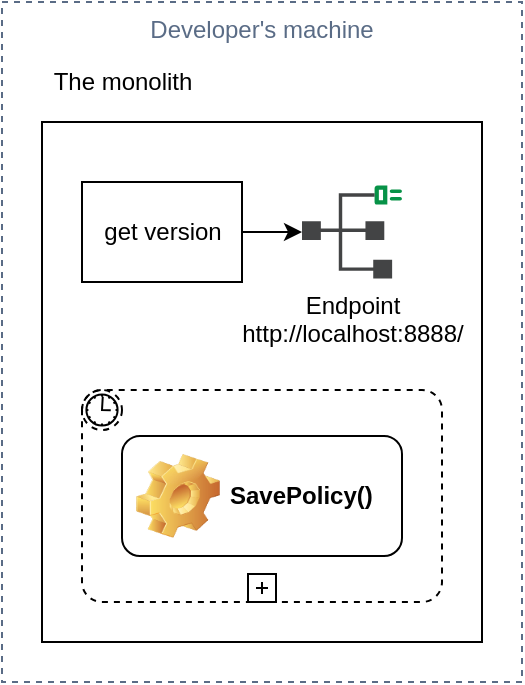 <mxfile version="14.6.13" type="device" pages="3"><diagram id="Ht1M8jgEwFfnCIfOTk4-" name="Starting Monolith"><mxGraphModel dx="946" dy="680" grid="1" gridSize="10" guides="1" tooltips="1" connect="1" arrows="1" fold="1" page="1" pageScale="1" pageWidth="1169" pageHeight="827" math="0" shadow="0"><root><mxCell id="0"/><mxCell id="1" parent="0"/><mxCell id="MAKJ2LW4ieQTWkArOCpH-10" value="Developer's machine" style="fillColor=none;strokeColor=#5A6C86;dashed=1;verticalAlign=top;fontStyle=0;fontColor=#5A6C86;" vertex="1" parent="1"><mxGeometry x="200" y="80" width="260" height="340" as="geometry"/></mxCell><mxCell id="MAKJ2LW4ieQTWkArOCpH-8" value="" style="rounded=0;whiteSpace=wrap;html=1;" vertex="1" parent="1"><mxGeometry x="220" y="140" width="220" height="260" as="geometry"/></mxCell><mxCell id="MAKJ2LW4ieQTWkArOCpH-3" value="" style="points=[[0.25,0,0],[0.5,0,0],[0.75,0,0],[1,0.25,0],[1,0.5,0],[1,0.75,0],[0.75,1,0],[0.5,1,0],[0.25,1,0],[0,0.75,0],[0,0.5,0],[0,0.25,0]];shape=mxgraph.bpmn.task;rectStyle=rounded;size=10;taskMarker=abstract;bpmnShapeType=subprocess;isLoopSub=1;outline=eventNonint;symbol=timer;" vertex="1" parent="1"><mxGeometry x="240" y="274" width="180" height="106" as="geometry"/></mxCell><mxCell id="MAKJ2LW4ieQTWkArOCpH-1" value="Endpoint&lt;br&gt;http://localhost:8888/" style="pointerEvents=1;shadow=0;dashed=0;html=1;strokeColor=none;fillColor=#434445;aspect=fixed;labelPosition=center;verticalLabelPosition=bottom;verticalAlign=top;align=center;outlineConnect=0;shape=mxgraph.vvd.endpoint;" vertex="1" parent="1"><mxGeometry x="350" y="171.75" width="50" height="46.5" as="geometry"/></mxCell><mxCell id="MAKJ2LW4ieQTWkArOCpH-2" value="SavePolicy()" style="label;whiteSpace=wrap;html=1;image=img/clipart/Gear_128x128.png" vertex="1" parent="1"><mxGeometry x="260" y="297" width="140" height="60" as="geometry"/></mxCell><mxCell id="MAKJ2LW4ieQTWkArOCpH-5" value="" style="edgeStyle=orthogonalEdgeStyle;rounded=0;orthogonalLoop=1;jettySize=auto;html=1;" edge="1" parent="1" source="MAKJ2LW4ieQTWkArOCpH-4" target="MAKJ2LW4ieQTWkArOCpH-1"><mxGeometry relative="1" as="geometry"/></mxCell><mxCell id="MAKJ2LW4ieQTWkArOCpH-4" value="get version" style="html=1;dashed=0;whitespace=wrap;" vertex="1" parent="1"><mxGeometry x="240" y="170" width="80" height="50" as="geometry"/></mxCell><mxCell id="MAKJ2LW4ieQTWkArOCpH-9" value="The monolith" style="text;html=1;align=center;verticalAlign=middle;resizable=0;points=[];autosize=1;strokeColor=none;" vertex="1" parent="1"><mxGeometry x="220" y="110" width="80" height="20" as="geometry"/></mxCell></root></mxGraphModel></diagram><diagram id="srw2dRpj5oEb0ztUsmgZ" name="Microservice"><mxGraphModel dx="946" dy="680" grid="1" gridSize="10" guides="1" tooltips="1" connect="1" arrows="1" fold="1" page="1" pageScale="1" pageWidth="850" pageHeight="1100" math="0" shadow="0"><root><mxCell id="lTvyQoAiCjzg9gssEmcF-0"/><mxCell id="lTvyQoAiCjzg9gssEmcF-1" parent="lTvyQoAiCjzg9gssEmcF-0"/><mxCell id="lTvyQoAiCjzg9gssEmcF-4" value="" style="edgeStyle=orthogonalEdgeStyle;rounded=0;orthogonalLoop=1;jettySize=auto;html=1;" edge="1" parent="lTvyQoAiCjzg9gssEmcF-1" source="lTvyQoAiCjzg9gssEmcF-2" target="lTvyQoAiCjzg9gssEmcF-3"><mxGeometry relative="1" as="geometry"/></mxCell><mxCell id="lTvyQoAiCjzg9gssEmcF-18" value="Policy" style="edgeLabel;html=1;align=center;verticalAlign=middle;resizable=0;points=[];" vertex="1" connectable="0" parent="lTvyQoAiCjzg9gssEmcF-4"><mxGeometry x="-0.286" y="2" relative="1" as="geometry"><mxPoint x="12" y="-7" as="offset"/></mxGeometry></mxCell><mxCell id="lTvyQoAiCjzg9gssEmcF-2" value="SQS&lt;br&gt;Queue with Policies" style="points=[[0,0,0],[0.25,0,0],[0.5,0,0],[0.75,0,0],[1,0,0],[0,1,0],[0.25,1,0],[0.5,1,0],[0.75,1,0],[1,1,0],[0,0.25,0],[0,0.5,0],[0,0.75,0],[1,0.25,0],[1,0.5,0],[1,0.75,0]];outlineConnect=0;fontColor=#232F3E;gradientColor=#F34482;gradientDirection=north;fillColor=#BC1356;strokeColor=#ffffff;dashed=0;verticalLabelPosition=bottom;verticalAlign=top;align=center;html=1;fontSize=12;fontStyle=0;aspect=fixed;shape=mxgraph.aws4.resourceIcon;resIcon=mxgraph.aws4.sqs;" vertex="1" parent="lTvyQoAiCjzg9gssEmcF-1"><mxGeometry x="260" y="120" width="78" height="78" as="geometry"/></mxCell><mxCell id="lTvyQoAiCjzg9gssEmcF-6" value="" style="edgeStyle=orthogonalEdgeStyle;rounded=0;orthogonalLoop=1;jettySize=auto;html=1;" edge="1" parent="lTvyQoAiCjzg9gssEmcF-1" source="lTvyQoAiCjzg9gssEmcF-3" target="lTvyQoAiCjzg9gssEmcF-5"><mxGeometry relative="1" as="geometry"/></mxCell><mxCell id="lTvyQoAiCjzg9gssEmcF-17" value="Policy" style="edgeLabel;html=1;align=center;verticalAlign=middle;resizable=0;points=[];" vertex="1" connectable="0" parent="lTvyQoAiCjzg9gssEmcF-6"><mxGeometry x="-0.239" relative="1" as="geometry"><mxPoint x="7" y="-9" as="offset"/></mxGeometry></mxCell><mxCell id="lTvyQoAiCjzg9gssEmcF-3" value="Lambda&lt;br&gt;SavePolicy" style="points=[[0,0,0],[0.25,0,0],[0.5,0,0],[0.75,0,0],[1,0,0],[0,1,0],[0.25,1,0],[0.5,1,0],[0.75,1,0],[1,1,0],[0,0.25,0],[0,0.5,0],[0,0.75,0],[1,0.25,0],[1,0.5,0],[1,0.75,0]];outlineConnect=0;fontColor=#232F3E;gradientColor=#F78E04;gradientDirection=north;fillColor=#D05C17;strokeColor=#ffffff;dashed=0;verticalLabelPosition=bottom;verticalAlign=top;align=center;html=1;fontSize=12;fontStyle=0;aspect=fixed;shape=mxgraph.aws4.resourceIcon;resIcon=mxgraph.aws4.lambda;" vertex="1" parent="lTvyQoAiCjzg9gssEmcF-1"><mxGeometry x="450" y="120" width="78" height="78" as="geometry"/></mxCell><mxCell id="lTvyQoAiCjzg9gssEmcF-8" value="" style="edgeStyle=orthogonalEdgeStyle;rounded=0;orthogonalLoop=1;jettySize=auto;html=1;" edge="1" parent="lTvyQoAiCjzg9gssEmcF-1" source="lTvyQoAiCjzg9gssEmcF-5" target="lTvyQoAiCjzg9gssEmcF-7"><mxGeometry relative="1" as="geometry"/></mxCell><mxCell id="lTvyQoAiCjzg9gssEmcF-16" value="Policy" style="edgeLabel;html=1;align=center;verticalAlign=middle;resizable=0;points=[];" vertex="1" connectable="0" parent="lTvyQoAiCjzg9gssEmcF-8"><mxGeometry x="-0.216" relative="1" as="geometry"><mxPoint x="3" y="-9" as="offset"/></mxGeometry></mxCell><mxCell id="lTvyQoAiCjzg9gssEmcF-5" value="DynamoDB&lt;br&gt;Policies" style="points=[[0,0,0],[0.25,0,0],[0.5,0,0],[0.75,0,0],[1,0,0],[0,1,0],[0.25,1,0],[0.5,1,0],[0.75,1,0],[1,1,0],[0,0.25,0],[0,0.5,0],[0,0.75,0],[1,0.25,0],[1,0.5,0],[1,0.75,0]];outlineConnect=0;fontColor=#232F3E;gradientColor=#4D72F3;gradientDirection=north;fillColor=#3334B9;strokeColor=#ffffff;dashed=0;verticalLabelPosition=bottom;verticalAlign=top;align=center;html=1;fontSize=12;fontStyle=0;aspect=fixed;shape=mxgraph.aws4.resourceIcon;resIcon=mxgraph.aws4.dynamodb;" vertex="1" parent="lTvyQoAiCjzg9gssEmcF-1"><mxGeometry x="620" y="120" width="78" height="78" as="geometry"/></mxCell><mxCell id="lTvyQoAiCjzg9gssEmcF-10" value="" style="edgeStyle=orthogonalEdgeStyle;rounded=0;orthogonalLoop=1;jettySize=auto;html=1;" edge="1" parent="lTvyQoAiCjzg9gssEmcF-1" source="lTvyQoAiCjzg9gssEmcF-7" target="lTvyQoAiCjzg9gssEmcF-9"><mxGeometry relative="1" as="geometry"/></mxCell><mxCell id="lTvyQoAiCjzg9gssEmcF-7" value="Lambda&lt;br&gt;ReadPolicy" style="points=[[0,0,0],[0.25,0,0],[0.5,0,0],[0.75,0,0],[1,0,0],[0,1,0],[0.25,1,0],[0.5,1,0],[0.75,1,0],[1,1,0],[0,0.25,0],[0,0.5,0],[0,0.75,0],[1,0.25,0],[1,0.5,0],[1,0.75,0]];outlineConnect=0;fontColor=#232F3E;gradientColor=#F78E04;gradientDirection=north;fillColor=#D05C17;strokeColor=#ffffff;dashed=0;verticalLabelPosition=bottom;verticalAlign=top;align=center;html=1;fontSize=12;fontStyle=0;aspect=fixed;shape=mxgraph.aws4.resourceIcon;resIcon=mxgraph.aws4.lambda;" vertex="1" parent="lTvyQoAiCjzg9gssEmcF-1"><mxGeometry x="772" y="120" width="78" height="78" as="geometry"/></mxCell><mxCell id="lTvyQoAiCjzg9gssEmcF-9" value="API Gateway" style="points=[[0,0,0],[0.25,0,0],[0.5,0,0],[0.75,0,0],[1,0,0],[0,1,0],[0.25,1,0],[0.5,1,0],[0.75,1,0],[1,1,0],[0,0.25,0],[0,0.5,0],[0,0.75,0],[1,0.25,0],[1,0.5,0],[1,0.75,0]];outlineConnect=0;fontColor=#232F3E;gradientColor=#F34482;gradientDirection=north;fillColor=#BC1356;strokeColor=#ffffff;dashed=0;verticalLabelPosition=bottom;verticalAlign=top;align=center;html=1;fontSize=12;fontStyle=0;aspect=fixed;shape=mxgraph.aws4.resourceIcon;resIcon=mxgraph.aws4.api_gateway;" vertex="1" parent="lTvyQoAiCjzg9gssEmcF-1"><mxGeometry x="930" y="120" width="78" height="78" as="geometry"/></mxCell><mxCell id="lTvyQoAiCjzg9gssEmcF-13" value="" style="edgeStyle=orthogonalEdgeStyle;rounded=0;orthogonalLoop=1;jettySize=auto;html=1;startArrow=classic;startFill=1;" edge="1" parent="lTvyQoAiCjzg9gssEmcF-1" source="lTvyQoAiCjzg9gssEmcF-12" target="lTvyQoAiCjzg9gssEmcF-9"><mxGeometry relative="1" as="geometry"/></mxCell><mxCell id="lTvyQoAiCjzg9gssEmcF-14" value="HTTP GET" style="edgeLabel;html=1;align=center;verticalAlign=middle;resizable=0;points=[];" vertex="1" connectable="0" parent="lTvyQoAiCjzg9gssEmcF-13"><mxGeometry x="-0.06" y="-4" relative="1" as="geometry"><mxPoint y="-5" as="offset"/></mxGeometry></mxCell><mxCell id="lTvyQoAiCjzg9gssEmcF-12" value="User" style="outlineConnect=0;fontColor=#232F3E;gradientColor=none;fillColor=#232F3E;strokeColor=none;dashed=0;verticalLabelPosition=bottom;verticalAlign=top;align=center;html=1;fontSize=12;fontStyle=0;aspect=fixed;pointerEvents=1;shape=mxgraph.aws4.user;" vertex="1" parent="lTvyQoAiCjzg9gssEmcF-1"><mxGeometry x="1110" y="120" width="78" height="78" as="geometry"/></mxCell><mxCell id="lTvyQoAiCjzg9gssEmcF-15" value="Policy JSON" style="text;html=1;align=center;verticalAlign=middle;resizable=0;points=[];autosize=1;strokeColor=none;" vertex="1" parent="lTvyQoAiCjzg9gssEmcF-1"><mxGeometry x="1020" y="160" width="80" height="20" as="geometry"/></mxCell></root></mxGraphModel></diagram><diagram id="K6Kmgb_I6tB4F4XEnF6F" name="Everything"><mxGraphModel dx="1351" dy="971" grid="1" gridSize="10" guides="1" tooltips="1" connect="1" arrows="1" fold="1" page="1" pageScale="1" pageWidth="850" pageHeight="1100" math="0" shadow="0"><root><mxCell id="_JOpiCNqXqnisQxgnAK7-0"/><mxCell id="_JOpiCNqXqnisQxgnAK7-1" parent="_JOpiCNqXqnisQxgnAK7-0"/><mxCell id="Ji5XD3nLrlm-JvI0WAtD-20" value="AWS Cloud" style="points=[[0,0],[0.25,0],[0.5,0],[0.75,0],[1,0],[1,0.25],[1,0.5],[1,0.75],[1,1],[0.75,1],[0.5,1],[0.25,1],[0,1],[0,0.75],[0,0.5],[0,0.25]];outlineConnect=0;gradientColor=none;html=1;whiteSpace=wrap;fontSize=12;fontStyle=0;shape=mxgraph.aws4.group;grIcon=mxgraph.aws4.group_aws_cloud_alt;strokeColor=#232F3E;fillColor=none;verticalAlign=top;align=left;spacingLeft=30;fontColor=#232F3E;dashed=0;" vertex="1" parent="_JOpiCNqXqnisQxgnAK7-1"><mxGeometry x="540" y="80" width="710" height="340" as="geometry"/></mxCell><mxCell id="5DZP9y317ifT8lbdGKN8-0" value="Developer's machine" style="fillColor=none;strokeColor=#5A6C86;dashed=1;verticalAlign=top;fontStyle=0;fontColor=#5A6C86;" vertex="1" parent="_JOpiCNqXqnisQxgnAK7-1"><mxGeometry x="200" y="80" width="260" height="340" as="geometry"/></mxCell><mxCell id="5DZP9y317ifT8lbdGKN8-1" value="" style="rounded=0;whiteSpace=wrap;html=1;" vertex="1" parent="_JOpiCNqXqnisQxgnAK7-1"><mxGeometry x="220" y="140" width="220" height="260" as="geometry"/></mxCell><mxCell id="5DZP9y317ifT8lbdGKN8-2" value="" style="points=[[0.25,0,0],[0.5,0,0],[0.75,0,0],[1,0.25,0],[1,0.5,0],[1,0.75,0],[0.75,1,0],[0.5,1,0],[0.25,1,0],[0,0.75,0],[0,0.5,0],[0,0.25,0]];shape=mxgraph.bpmn.task;rectStyle=rounded;size=10;taskMarker=abstract;bpmnShapeType=subprocess;isLoopSub=1;outline=eventNonint;symbol=timer;" vertex="1" parent="_JOpiCNqXqnisQxgnAK7-1"><mxGeometry x="240" y="274" width="180" height="106" as="geometry"/></mxCell><mxCell id="5DZP9y317ifT8lbdGKN8-3" value="Endpoint&lt;br&gt;http://localhost:8888/" style="pointerEvents=1;shadow=0;dashed=0;html=1;strokeColor=none;fillColor=#434445;aspect=fixed;labelPosition=center;verticalLabelPosition=bottom;verticalAlign=top;align=center;outlineConnect=0;shape=mxgraph.vvd.endpoint;" vertex="1" parent="_JOpiCNqXqnisQxgnAK7-1"><mxGeometry x="350" y="171.75" width="50" height="46.5" as="geometry"/></mxCell><mxCell id="Ji5XD3nLrlm-JvI0WAtD-16" value="" style="edgeStyle=orthogonalEdgeStyle;rounded=0;orthogonalLoop=1;jettySize=auto;html=1;startArrow=none;startFill=0;entryX=0;entryY=0.5;entryDx=0;entryDy=0;entryPerimeter=0;" edge="1" parent="_JOpiCNqXqnisQxgnAK7-1" source="5DZP9y317ifT8lbdGKN8-4" target="Ji5XD3nLrlm-JvI0WAtD-2"><mxGeometry relative="1" as="geometry"><mxPoint x="480" y="327" as="targetPoint"/></mxGeometry></mxCell><mxCell id="Ji5XD3nLrlm-JvI0WAtD-21" value="Policy" style="edgeLabel;html=1;align=center;verticalAlign=middle;resizable=0;points=[];" vertex="1" connectable="0" parent="Ji5XD3nLrlm-JvI0WAtD-16"><mxGeometry x="0.06" relative="1" as="geometry"><mxPoint y="-7" as="offset"/></mxGeometry></mxCell><mxCell id="5DZP9y317ifT8lbdGKN8-4" value="SavePolicy()" style="label;whiteSpace=wrap;html=1;image=img/clipart/Gear_128x128.png" vertex="1" parent="_JOpiCNqXqnisQxgnAK7-1"><mxGeometry x="260" y="297" width="140" height="60" as="geometry"/></mxCell><mxCell id="5DZP9y317ifT8lbdGKN8-5" value="" style="edgeStyle=orthogonalEdgeStyle;rounded=0;orthogonalLoop=1;jettySize=auto;html=1;" edge="1" parent="_JOpiCNqXqnisQxgnAK7-1" source="5DZP9y317ifT8lbdGKN8-6" target="5DZP9y317ifT8lbdGKN8-3"><mxGeometry relative="1" as="geometry"/></mxCell><mxCell id="5DZP9y317ifT8lbdGKN8-6" value="get version" style="html=1;dashed=0;whitespace=wrap;" vertex="1" parent="_JOpiCNqXqnisQxgnAK7-1"><mxGeometry x="240" y="170" width="80" height="50" as="geometry"/></mxCell><mxCell id="5DZP9y317ifT8lbdGKN8-7" value="The monolith (.NET Framework)" style="text;html=1;align=center;verticalAlign=middle;resizable=0;points=[];autosize=1;strokeColor=none;" vertex="1" parent="_JOpiCNqXqnisQxgnAK7-1"><mxGeometry x="220" y="110" width="190" height="20" as="geometry"/></mxCell><mxCell id="Ji5XD3nLrlm-JvI0WAtD-0" value="" style="edgeStyle=orthogonalEdgeStyle;rounded=0;orthogonalLoop=1;jettySize=auto;html=1;" edge="1" parent="_JOpiCNqXqnisQxgnAK7-1" source="Ji5XD3nLrlm-JvI0WAtD-2" target="Ji5XD3nLrlm-JvI0WAtD-5"><mxGeometry relative="1" as="geometry"/></mxCell><mxCell id="Ji5XD3nLrlm-JvI0WAtD-1" value="Policy" style="edgeLabel;html=1;align=center;verticalAlign=middle;resizable=0;points=[];" vertex="1" connectable="0" parent="Ji5XD3nLrlm-JvI0WAtD-0"><mxGeometry x="-0.286" y="2" relative="1" as="geometry"><mxPoint x="12" y="-7" as="offset"/></mxGeometry></mxCell><mxCell id="Ji5XD3nLrlm-JvI0WAtD-2" value="SQS&lt;br&gt;Queue with Policies" style="points=[[0,0,0],[0.25,0,0],[0.5,0,0],[0.75,0,0],[1,0,0],[0,1,0],[0.25,1,0],[0.5,1,0],[0.75,1,0],[1,1,0],[0,0.25,0],[0,0.5,0],[0,0.75,0],[1,0.25,0],[1,0.5,0],[1,0.75,0]];outlineConnect=0;fontColor=#232F3E;gradientColor=#F34482;gradientDirection=north;fillColor=#BC1356;strokeColor=#ffffff;dashed=0;verticalLabelPosition=bottom;verticalAlign=top;align=center;html=1;fontSize=12;fontStyle=0;aspect=fixed;shape=mxgraph.aws4.resourceIcon;resIcon=mxgraph.aws4.sqs;" vertex="1" parent="_JOpiCNqXqnisQxgnAK7-1"><mxGeometry x="572" y="288" width="78" height="78" as="geometry"/></mxCell><mxCell id="Ji5XD3nLrlm-JvI0WAtD-3" value="" style="edgeStyle=orthogonalEdgeStyle;rounded=0;orthogonalLoop=1;jettySize=auto;html=1;" edge="1" parent="_JOpiCNqXqnisQxgnAK7-1" source="Ji5XD3nLrlm-JvI0WAtD-5" target="Ji5XD3nLrlm-JvI0WAtD-8"><mxGeometry relative="1" as="geometry"/></mxCell><mxCell id="Ji5XD3nLrlm-JvI0WAtD-4" value="Policy" style="edgeLabel;html=1;align=center;verticalAlign=middle;resizable=0;points=[];" vertex="1" connectable="0" parent="Ji5XD3nLrlm-JvI0WAtD-3"><mxGeometry x="-0.239" relative="1" as="geometry"><mxPoint x="7" y="-9" as="offset"/></mxGeometry></mxCell><mxCell id="Ji5XD3nLrlm-JvI0WAtD-5" value="Lambda&lt;br&gt;SavePolicy&lt;br&gt;(.NET Core)" style="points=[[0,0,0],[0.25,0,0],[0.5,0,0],[0.75,0,0],[1,0,0],[0,1,0],[0.25,1,0],[0.5,1,0],[0.75,1,0],[1,1,0],[0,0.25,0],[0,0.5,0],[0,0.75,0],[1,0.25,0],[1,0.5,0],[1,0.75,0]];outlineConnect=0;fontColor=#232F3E;gradientColor=#F78E04;gradientDirection=north;fillColor=#D05C17;strokeColor=#ffffff;dashed=0;verticalLabelPosition=bottom;verticalAlign=top;align=center;html=1;fontSize=12;fontStyle=0;aspect=fixed;shape=mxgraph.aws4.resourceIcon;resIcon=mxgraph.aws4.lambda;" vertex="1" parent="_JOpiCNqXqnisQxgnAK7-1"><mxGeometry x="710" y="288" width="78" height="78" as="geometry"/></mxCell><mxCell id="Ji5XD3nLrlm-JvI0WAtD-6" value="" style="edgeStyle=orthogonalEdgeStyle;rounded=0;orthogonalLoop=1;jettySize=auto;html=1;" edge="1" parent="_JOpiCNqXqnisQxgnAK7-1" source="Ji5XD3nLrlm-JvI0WAtD-8" target="Ji5XD3nLrlm-JvI0WAtD-10"><mxGeometry relative="1" as="geometry"/></mxCell><mxCell id="Ji5XD3nLrlm-JvI0WAtD-7" value="Policy" style="edgeLabel;html=1;align=center;verticalAlign=middle;resizable=0;points=[];" vertex="1" connectable="0" parent="Ji5XD3nLrlm-JvI0WAtD-6"><mxGeometry x="-0.216" relative="1" as="geometry"><mxPoint x="3" y="-9" as="offset"/></mxGeometry></mxCell><mxCell id="Ji5XD3nLrlm-JvI0WAtD-8" value="DynamoDB&lt;br&gt;Policies" style="points=[[0,0,0],[0.25,0,0],[0.5,0,0],[0.75,0,0],[1,0,0],[0,1,0],[0.25,1,0],[0.5,1,0],[0.75,1,0],[1,1,0],[0,0.25,0],[0,0.5,0],[0,0.75,0],[1,0.25,0],[1,0.5,0],[1,0.75,0]];outlineConnect=0;fontColor=#232F3E;gradientColor=#4D72F3;gradientDirection=north;fillColor=#3334B9;strokeColor=#ffffff;dashed=0;verticalLabelPosition=bottom;verticalAlign=top;align=center;html=1;fontSize=12;fontStyle=0;aspect=fixed;shape=mxgraph.aws4.resourceIcon;resIcon=mxgraph.aws4.dynamodb;" vertex="1" parent="_JOpiCNqXqnisQxgnAK7-1"><mxGeometry x="850" y="288" width="78" height="78" as="geometry"/></mxCell><mxCell id="Ji5XD3nLrlm-JvI0WAtD-9" value="" style="edgeStyle=orthogonalEdgeStyle;rounded=0;orthogonalLoop=1;jettySize=auto;html=1;" edge="1" parent="_JOpiCNqXqnisQxgnAK7-1" source="Ji5XD3nLrlm-JvI0WAtD-10" target="Ji5XD3nLrlm-JvI0WAtD-11"><mxGeometry relative="1" as="geometry"/></mxCell><mxCell id="Ji5XD3nLrlm-JvI0WAtD-10" value="Lambda&lt;br&gt;ReadPolicy&lt;br&gt;(.NET Core)" style="points=[[0,0,0],[0.25,0,0],[0.5,0,0],[0.75,0,0],[1,0,0],[0,1,0],[0.25,1,0],[0.5,1,0],[0.75,1,0],[1,1,0],[0,0.25,0],[0,0.5,0],[0,0.75,0],[1,0.25,0],[1,0.5,0],[1,0.75,0]];outlineConnect=0;fontColor=#232F3E;gradientColor=#F78E04;gradientDirection=north;fillColor=#D05C17;strokeColor=#ffffff;dashed=0;verticalLabelPosition=bottom;verticalAlign=top;align=center;html=1;fontSize=12;fontStyle=0;aspect=fixed;shape=mxgraph.aws4.resourceIcon;resIcon=mxgraph.aws4.lambda;" vertex="1" parent="_JOpiCNqXqnisQxgnAK7-1"><mxGeometry x="1000" y="288" width="78" height="78" as="geometry"/></mxCell><mxCell id="Ji5XD3nLrlm-JvI0WAtD-11" value="API Gateway" style="points=[[0,0,0],[0.25,0,0],[0.5,0,0],[0.75,0,0],[1,0,0],[0,1,0],[0.25,1,0],[0.5,1,0],[0.75,1,0],[1,1,0],[0,0.25,0],[0,0.5,0],[0,0.75,0],[1,0.25,0],[1,0.5,0],[1,0.75,0]];outlineConnect=0;fontColor=#232F3E;gradientColor=#F34482;gradientDirection=north;fillColor=#BC1356;strokeColor=#ffffff;dashed=0;verticalLabelPosition=bottom;verticalAlign=top;align=center;html=1;fontSize=12;fontStyle=0;aspect=fixed;shape=mxgraph.aws4.resourceIcon;resIcon=mxgraph.aws4.api_gateway;" vertex="1" parent="_JOpiCNqXqnisQxgnAK7-1"><mxGeometry x="1140" y="288" width="78" height="78" as="geometry"/></mxCell><mxCell id="Ji5XD3nLrlm-JvI0WAtD-12" value="" style="edgeStyle=orthogonalEdgeStyle;rounded=0;orthogonalLoop=1;jettySize=auto;html=1;startArrow=classic;startFill=1;" edge="1" parent="_JOpiCNqXqnisQxgnAK7-1" source="Ji5XD3nLrlm-JvI0WAtD-14" target="Ji5XD3nLrlm-JvI0WAtD-11"><mxGeometry relative="1" as="geometry"/></mxCell><mxCell id="Ji5XD3nLrlm-JvI0WAtD-13" value="HTTP GET" style="edgeLabel;html=1;align=center;verticalAlign=middle;resizable=0;points=[];" vertex="1" connectable="0" parent="Ji5XD3nLrlm-JvI0WAtD-12"><mxGeometry x="-0.06" y="-4" relative="1" as="geometry"><mxPoint y="-5" as="offset"/></mxGeometry></mxCell><mxCell id="Ji5XD3nLrlm-JvI0WAtD-14" value="User" style="outlineConnect=0;fontColor=#232F3E;gradientColor=none;fillColor=#232F3E;strokeColor=none;dashed=0;verticalLabelPosition=bottom;verticalAlign=top;align=center;html=1;fontSize=12;fontStyle=0;aspect=fixed;pointerEvents=1;shape=mxgraph.aws4.user;" vertex="1" parent="_JOpiCNqXqnisQxgnAK7-1"><mxGeometry x="1310" y="288" width="78" height="78" as="geometry"/></mxCell><mxCell id="Ji5XD3nLrlm-JvI0WAtD-15" value="Policy JSON" style="text;html=1;align=center;verticalAlign=middle;resizable=0;points=[];autosize=1;strokeColor=none;" vertex="1" parent="_JOpiCNqXqnisQxgnAK7-1"><mxGeometry x="1230" y="330" width="80" height="20" as="geometry"/></mxCell><mxCell id="Ji5XD3nLrlm-JvI0WAtD-18" value="" style="edgeStyle=orthogonalEdgeStyle;orthogonalLoop=1;jettySize=auto;html=1;startArrow=none;startFill=0;curved=1;entryX=1.005;entryY=0.635;entryDx=0;entryDy=0;entryPerimeter=0;" edge="1" parent="_JOpiCNqXqnisQxgnAK7-1" source="Ji5XD3nLrlm-JvI0WAtD-17" target="5DZP9y317ifT8lbdGKN8-1"><mxGeometry relative="1" as="geometry"><mxPoint x="573" y="181" as="targetPoint"/></mxGeometry></mxCell><mxCell id="Ji5XD3nLrlm-JvI0WAtD-19" value="SQS ARN" style="edgeLabel;html=1;align=center;verticalAlign=middle;resizable=0;points=[];" vertex="1" connectable="0" parent="Ji5XD3nLrlm-JvI0WAtD-18"><mxGeometry x="-0.009" y="-1" relative="1" as="geometry"><mxPoint x="1" as="offset"/></mxGeometry></mxCell><mxCell id="Ji5XD3nLrlm-JvI0WAtD-17" value="SSM Parameter Store" style="outlineConnect=0;fontColor=#232F3E;gradientColor=none;fillColor=#BC1356;strokeColor=none;dashed=0;verticalLabelPosition=bottom;verticalAlign=top;align=center;html=1;fontSize=12;fontStyle=0;aspect=fixed;pointerEvents=1;shape=mxgraph.aws4.parameter_store;" vertex="1" parent="_JOpiCNqXqnisQxgnAK7-1"><mxGeometry x="575" y="142" width="75" height="78" as="geometry"/></mxCell></root></mxGraphModel></diagram></mxfile>